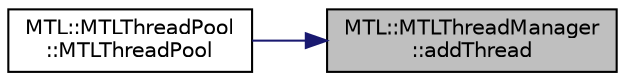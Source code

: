 digraph "MTL::MTLThreadManager::addThread"
{
 // LATEX_PDF_SIZE
  edge [fontname="Helvetica",fontsize="10",labelfontname="Helvetica",labelfontsize="10"];
  node [fontname="Helvetica",fontsize="10",shape=record];
  rankdir="RL";
  Node1 [label="MTL::MTLThreadManager\l::addThread",height=0.2,width=0.4,color="black", fillcolor="grey75", style="filled", fontcolor="black",tooltip="Add a thread to the thread manager."];
  Node1 -> Node2 [dir="back",color="midnightblue",fontsize="10",style="solid",fontname="Helvetica"];
  Node2 [label="MTL::MTLThreadPool\l::MTLThreadPool",height=0.2,width=0.4,color="black", fillcolor="white", style="filled",URL="$d4/d9b/classMTL_1_1MTLThreadPool.html#a0097f5e1fdbe0e09acfc62331f511185",tooltip="Construct a new MTLThreadPool object."];
}

